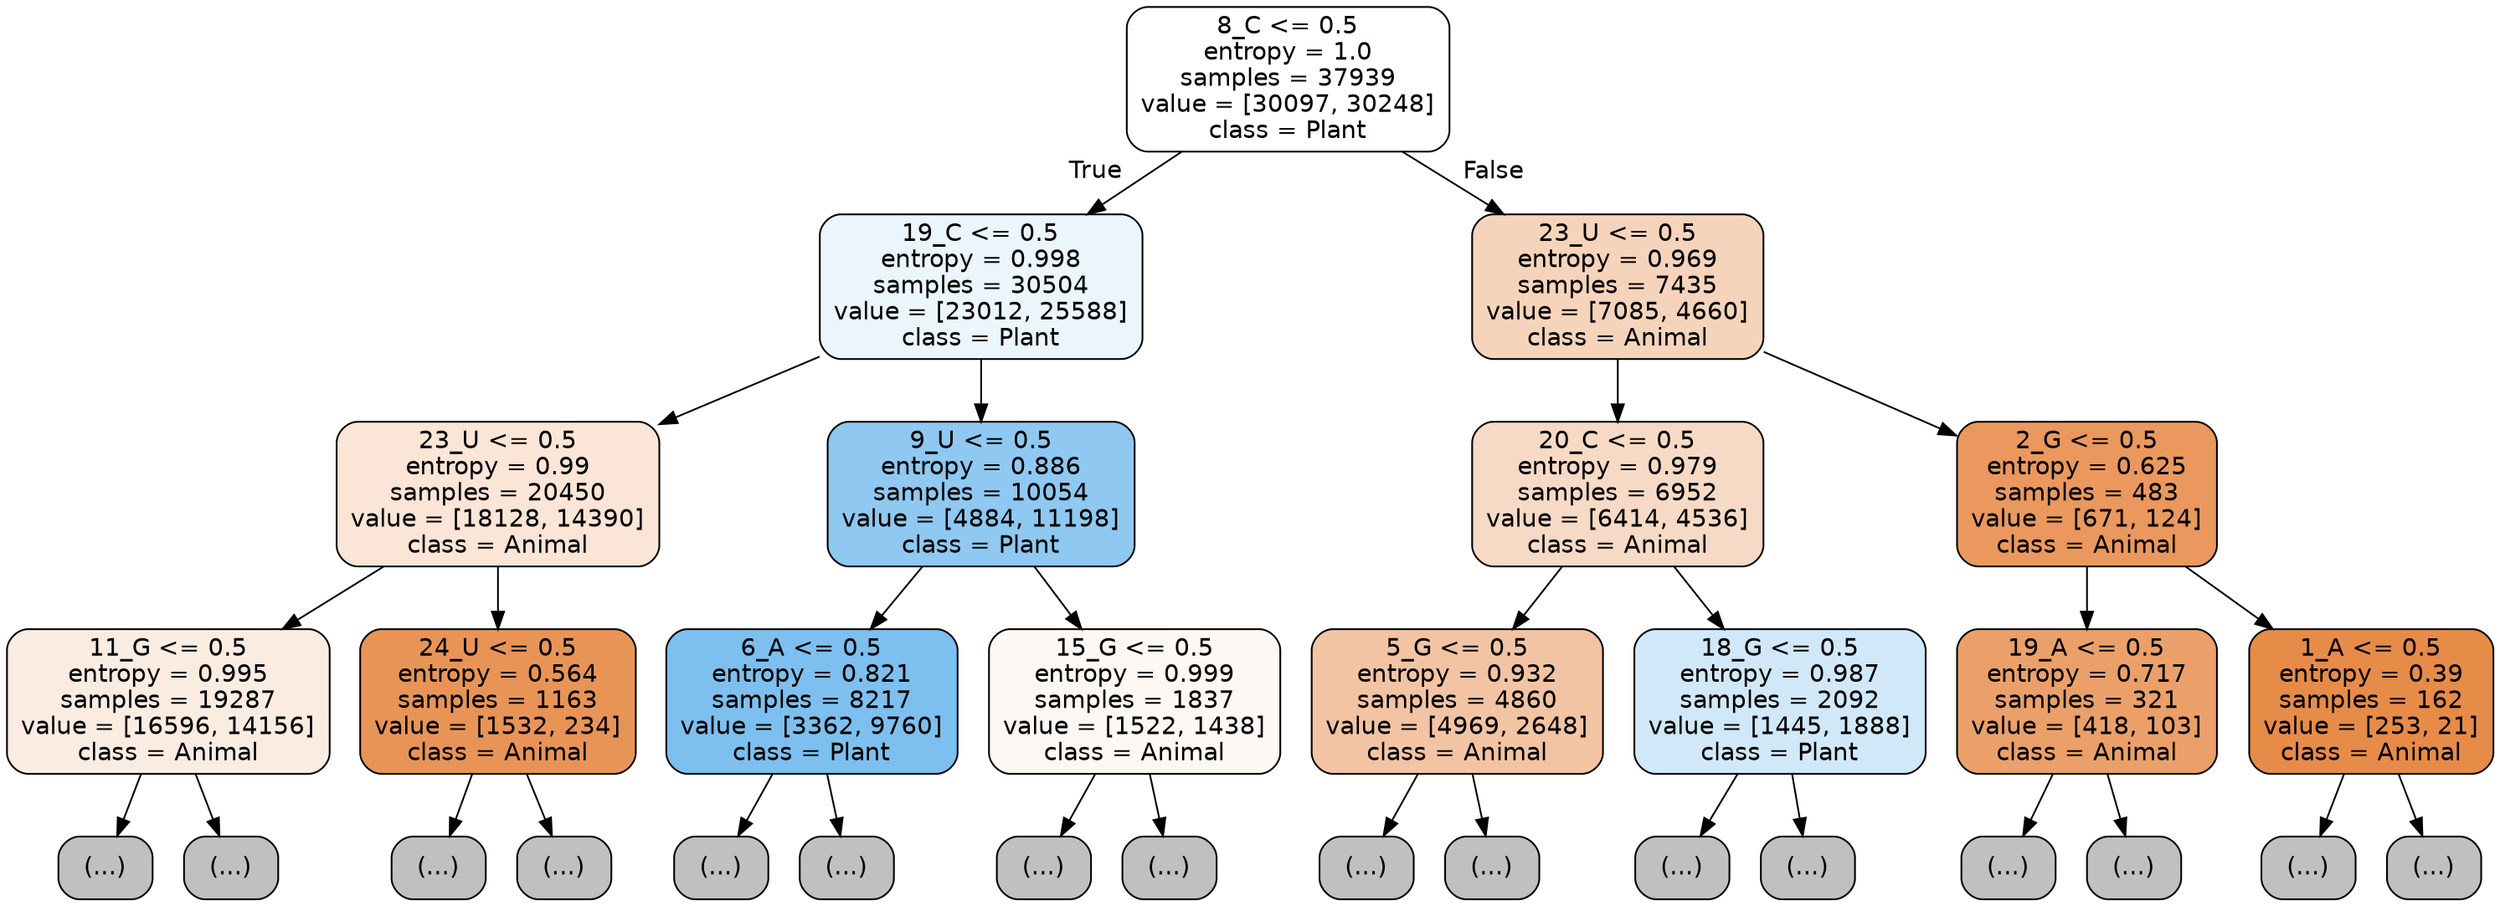 digraph Tree {
node [shape=box, style="filled, rounded", color="black", fontname="helvetica"] ;
edge [fontname="helvetica"] ;
0 [label="8_C <= 0.5\nentropy = 1.0\nsamples = 37939\nvalue = [30097, 30248]\nclass = Plant", fillcolor="#feffff"] ;
1 [label="19_C <= 0.5\nentropy = 0.998\nsamples = 30504\nvalue = [23012, 25588]\nclass = Plant", fillcolor="#ebf5fc"] ;
0 -> 1 [labeldistance=2.5, labelangle=45, headlabel="True"] ;
2 [label="23_U <= 0.5\nentropy = 0.99\nsamples = 20450\nvalue = [18128, 14390]\nclass = Animal", fillcolor="#fae5d6"] ;
1 -> 2 ;
3 [label="11_G <= 0.5\nentropy = 0.995\nsamples = 19287\nvalue = [16596, 14156]\nclass = Animal", fillcolor="#fbece2"] ;
2 -> 3 ;
4 [label="(...)", fillcolor="#C0C0C0"] ;
3 -> 4 ;
6819 [label="(...)", fillcolor="#C0C0C0"] ;
3 -> 6819 ;
9504 [label="24_U <= 0.5\nentropy = 0.564\nsamples = 1163\nvalue = [1532, 234]\nclass = Animal", fillcolor="#e99457"] ;
2 -> 9504 ;
9505 [label="(...)", fillcolor="#C0C0C0"] ;
9504 -> 9505 ;
9850 [label="(...)", fillcolor="#C0C0C0"] ;
9504 -> 9850 ;
9907 [label="9_U <= 0.5\nentropy = 0.886\nsamples = 10054\nvalue = [4884, 11198]\nclass = Plant", fillcolor="#8fc8f0"] ;
1 -> 9907 ;
9908 [label="6_A <= 0.5\nentropy = 0.821\nsamples = 8217\nvalue = [3362, 9760]\nclass = Plant", fillcolor="#7dbfee"] ;
9907 -> 9908 ;
9909 [label="(...)", fillcolor="#C0C0C0"] ;
9908 -> 9909 ;
11644 [label="(...)", fillcolor="#C0C0C0"] ;
9908 -> 11644 ;
12221 [label="15_G <= 0.5\nentropy = 0.999\nsamples = 1837\nvalue = [1522, 1438]\nclass = Animal", fillcolor="#fef8f4"] ;
9907 -> 12221 ;
12222 [label="(...)", fillcolor="#C0C0C0"] ;
12221 -> 12222 ;
12885 [label="(...)", fillcolor="#C0C0C0"] ;
12221 -> 12885 ;
13112 [label="23_U <= 0.5\nentropy = 0.969\nsamples = 7435\nvalue = [7085, 4660]\nclass = Animal", fillcolor="#f6d4bb"] ;
0 -> 13112 [labeldistance=2.5, labelangle=-45, headlabel="False"] ;
13113 [label="20_C <= 0.5\nentropy = 0.979\nsamples = 6952\nvalue = [6414, 4536]\nclass = Animal", fillcolor="#f7dac5"] ;
13112 -> 13113 ;
13114 [label="5_G <= 0.5\nentropy = 0.932\nsamples = 4860\nvalue = [4969, 2648]\nclass = Animal", fillcolor="#f3c4a3"] ;
13113 -> 13114 ;
13115 [label="(...)", fillcolor="#C0C0C0"] ;
13114 -> 13115 ;
14954 [label="(...)", fillcolor="#C0C0C0"] ;
13114 -> 14954 ;
15715 [label="18_G <= 0.5\nentropy = 0.987\nsamples = 2092\nvalue = [1445, 1888]\nclass = Plant", fillcolor="#d1e8f9"] ;
13113 -> 15715 ;
15716 [label="(...)", fillcolor="#C0C0C0"] ;
15715 -> 15716 ;
16403 [label="(...)", fillcolor="#C0C0C0"] ;
15715 -> 16403 ;
16636 [label="2_G <= 0.5\nentropy = 0.625\nsamples = 483\nvalue = [671, 124]\nclass = Animal", fillcolor="#ea985e"] ;
13112 -> 16636 ;
16637 [label="19_A <= 0.5\nentropy = 0.717\nsamples = 321\nvalue = [418, 103]\nclass = Animal", fillcolor="#eba06a"] ;
16636 -> 16637 ;
16638 [label="(...)", fillcolor="#C0C0C0"] ;
16637 -> 16638 ;
16723 [label="(...)", fillcolor="#C0C0C0"] ;
16637 -> 16723 ;
16764 [label="1_A <= 0.5\nentropy = 0.39\nsamples = 162\nvalue = [253, 21]\nclass = Animal", fillcolor="#e78b49"] ;
16636 -> 16764 ;
16765 [label="(...)", fillcolor="#C0C0C0"] ;
16764 -> 16765 ;
16796 [label="(...)", fillcolor="#C0C0C0"] ;
16764 -> 16796 ;
}